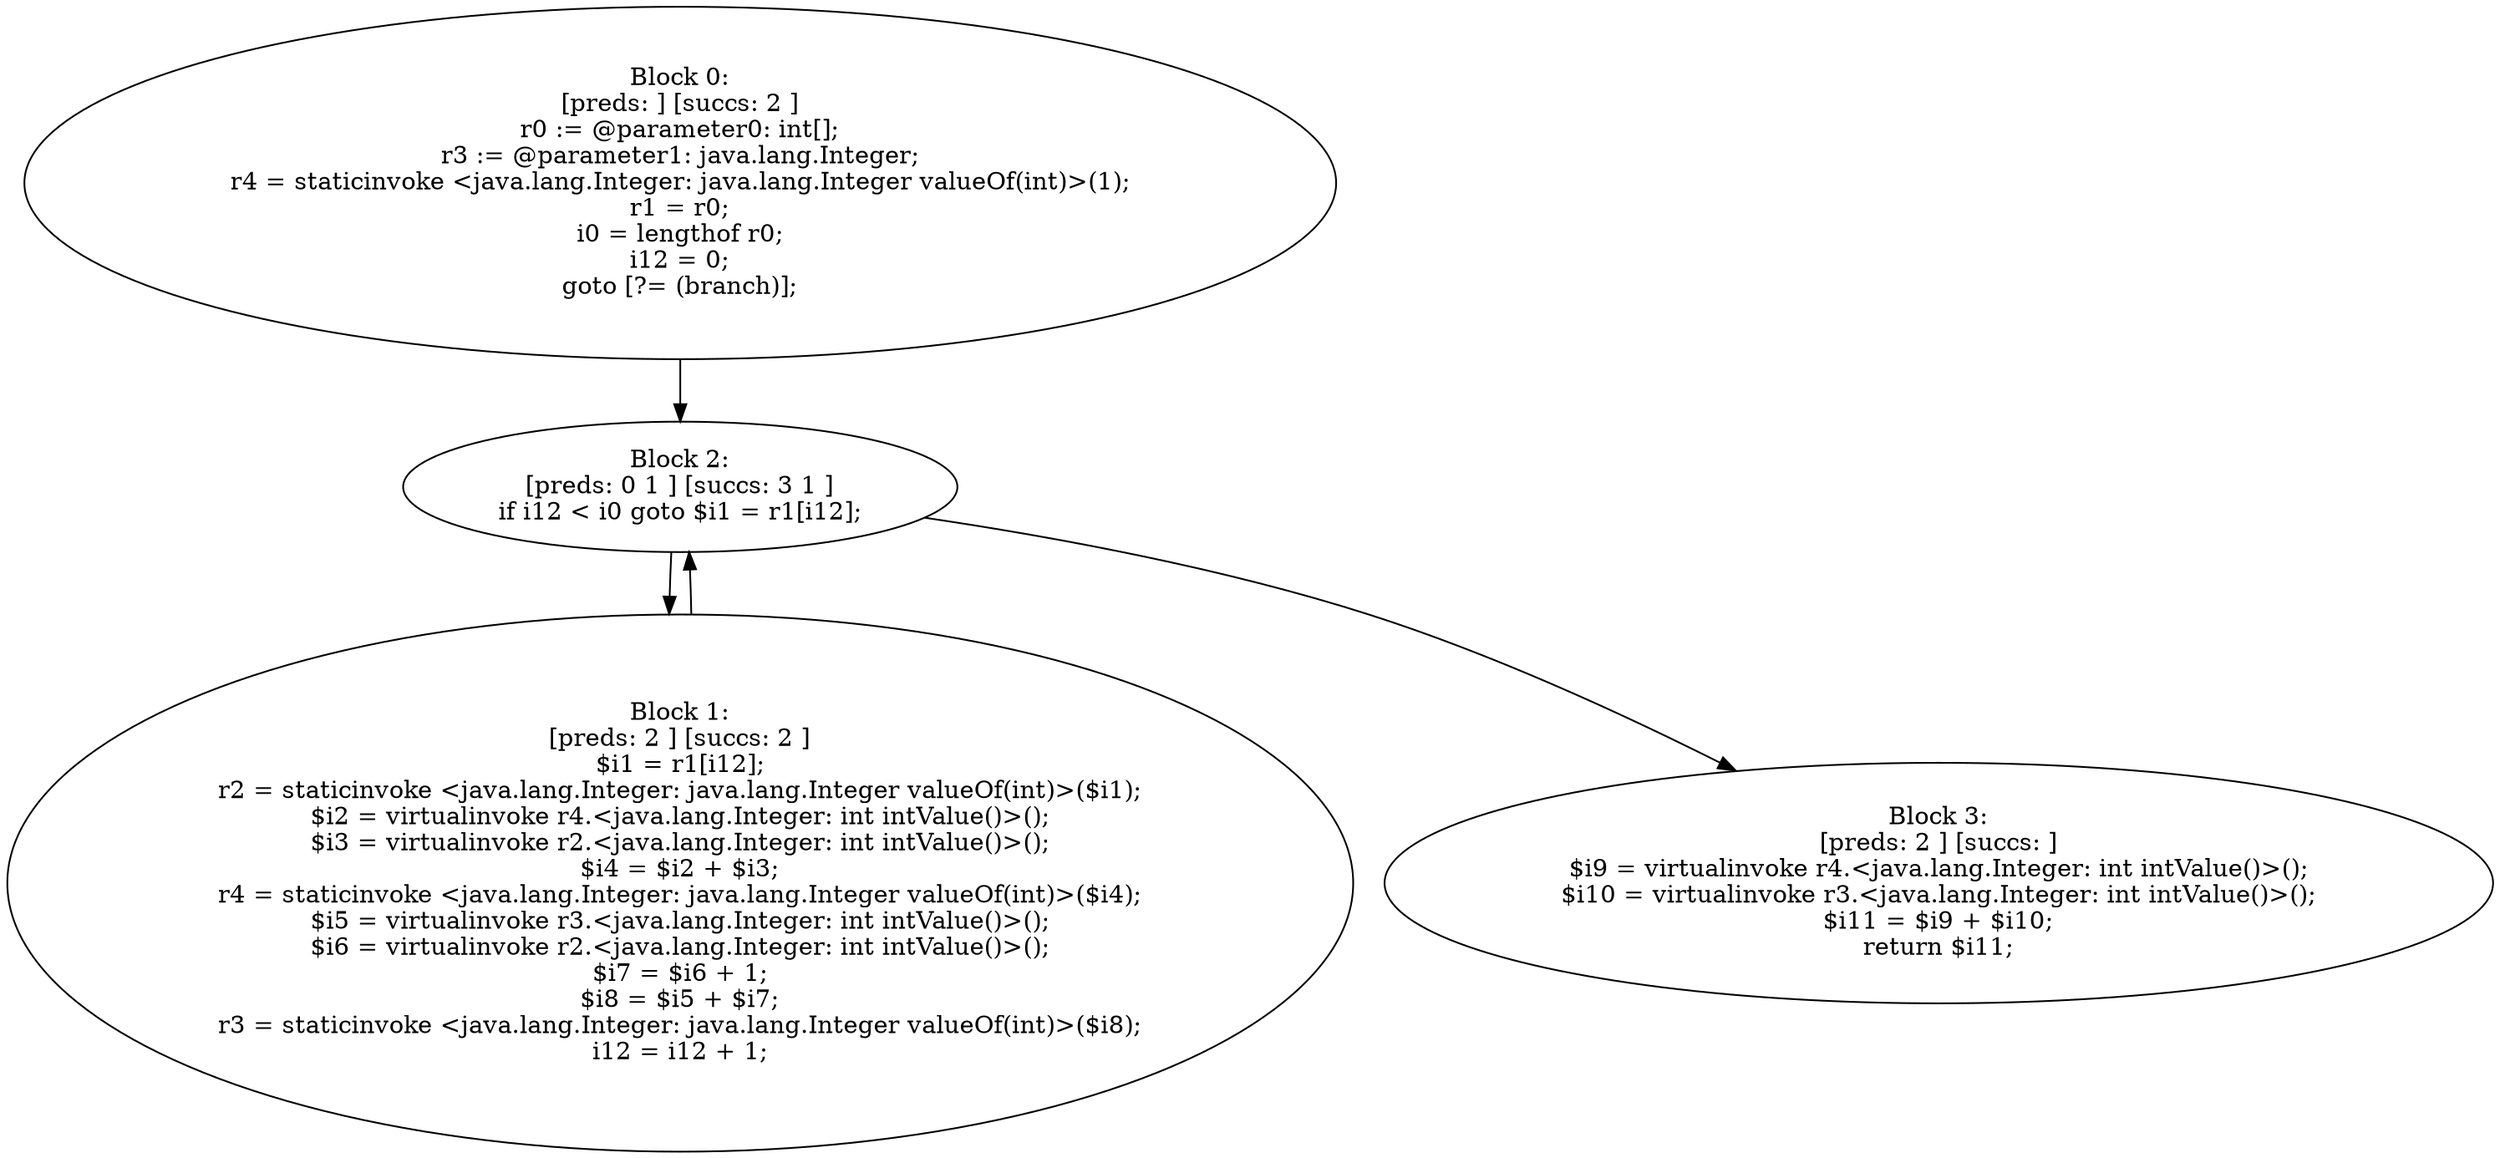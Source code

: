 digraph "unitGraph" {
    "Block 0:
[preds: ] [succs: 2 ]
r0 := @parameter0: int[];
r3 := @parameter1: java.lang.Integer;
r4 = staticinvoke <java.lang.Integer: java.lang.Integer valueOf(int)>(1);
r1 = r0;
i0 = lengthof r0;
i12 = 0;
goto [?= (branch)];
"
    "Block 1:
[preds: 2 ] [succs: 2 ]
$i1 = r1[i12];
r2 = staticinvoke <java.lang.Integer: java.lang.Integer valueOf(int)>($i1);
$i2 = virtualinvoke r4.<java.lang.Integer: int intValue()>();
$i3 = virtualinvoke r2.<java.lang.Integer: int intValue()>();
$i4 = $i2 + $i3;
r4 = staticinvoke <java.lang.Integer: java.lang.Integer valueOf(int)>($i4);
$i5 = virtualinvoke r3.<java.lang.Integer: int intValue()>();
$i6 = virtualinvoke r2.<java.lang.Integer: int intValue()>();
$i7 = $i6 + 1;
$i8 = $i5 + $i7;
r3 = staticinvoke <java.lang.Integer: java.lang.Integer valueOf(int)>($i8);
i12 = i12 + 1;
"
    "Block 2:
[preds: 0 1 ] [succs: 3 1 ]
if i12 < i0 goto $i1 = r1[i12];
"
    "Block 3:
[preds: 2 ] [succs: ]
$i9 = virtualinvoke r4.<java.lang.Integer: int intValue()>();
$i10 = virtualinvoke r3.<java.lang.Integer: int intValue()>();
$i11 = $i9 + $i10;
return $i11;
"
    "Block 0:
[preds: ] [succs: 2 ]
r0 := @parameter0: int[];
r3 := @parameter1: java.lang.Integer;
r4 = staticinvoke <java.lang.Integer: java.lang.Integer valueOf(int)>(1);
r1 = r0;
i0 = lengthof r0;
i12 = 0;
goto [?= (branch)];
"->"Block 2:
[preds: 0 1 ] [succs: 3 1 ]
if i12 < i0 goto $i1 = r1[i12];
";
    "Block 1:
[preds: 2 ] [succs: 2 ]
$i1 = r1[i12];
r2 = staticinvoke <java.lang.Integer: java.lang.Integer valueOf(int)>($i1);
$i2 = virtualinvoke r4.<java.lang.Integer: int intValue()>();
$i3 = virtualinvoke r2.<java.lang.Integer: int intValue()>();
$i4 = $i2 + $i3;
r4 = staticinvoke <java.lang.Integer: java.lang.Integer valueOf(int)>($i4);
$i5 = virtualinvoke r3.<java.lang.Integer: int intValue()>();
$i6 = virtualinvoke r2.<java.lang.Integer: int intValue()>();
$i7 = $i6 + 1;
$i8 = $i5 + $i7;
r3 = staticinvoke <java.lang.Integer: java.lang.Integer valueOf(int)>($i8);
i12 = i12 + 1;
"->"Block 2:
[preds: 0 1 ] [succs: 3 1 ]
if i12 < i0 goto $i1 = r1[i12];
";
    "Block 2:
[preds: 0 1 ] [succs: 3 1 ]
if i12 < i0 goto $i1 = r1[i12];
"->"Block 3:
[preds: 2 ] [succs: ]
$i9 = virtualinvoke r4.<java.lang.Integer: int intValue()>();
$i10 = virtualinvoke r3.<java.lang.Integer: int intValue()>();
$i11 = $i9 + $i10;
return $i11;
";
    "Block 2:
[preds: 0 1 ] [succs: 3 1 ]
if i12 < i0 goto $i1 = r1[i12];
"->"Block 1:
[preds: 2 ] [succs: 2 ]
$i1 = r1[i12];
r2 = staticinvoke <java.lang.Integer: java.lang.Integer valueOf(int)>($i1);
$i2 = virtualinvoke r4.<java.lang.Integer: int intValue()>();
$i3 = virtualinvoke r2.<java.lang.Integer: int intValue()>();
$i4 = $i2 + $i3;
r4 = staticinvoke <java.lang.Integer: java.lang.Integer valueOf(int)>($i4);
$i5 = virtualinvoke r3.<java.lang.Integer: int intValue()>();
$i6 = virtualinvoke r2.<java.lang.Integer: int intValue()>();
$i7 = $i6 + 1;
$i8 = $i5 + $i7;
r3 = staticinvoke <java.lang.Integer: java.lang.Integer valueOf(int)>($i8);
i12 = i12 + 1;
";
}
